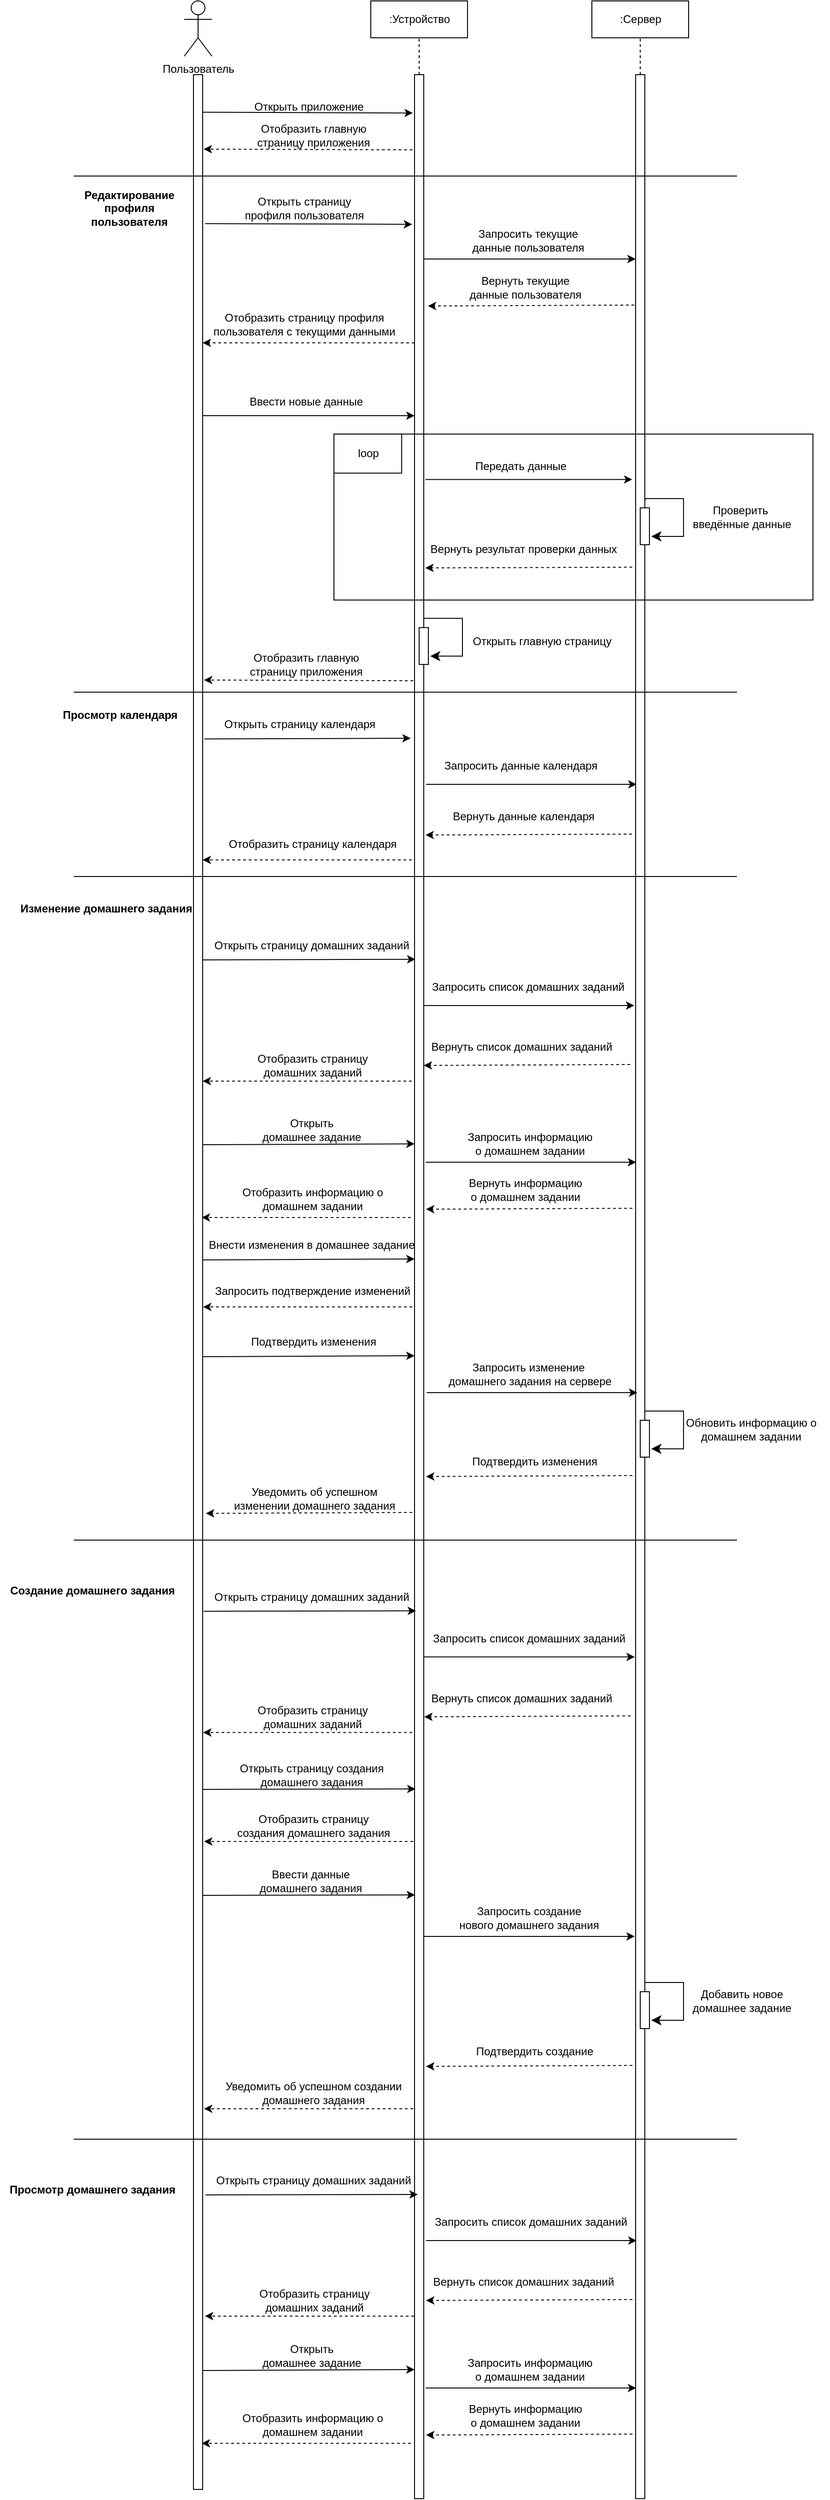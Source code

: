 <mxfile version="24.0.7" type="device">
  <diagram id="prtHgNgQTEPvFCAcTncT" name="Page-1">
    <mxGraphModel dx="6492" dy="876" grid="1" gridSize="10" guides="1" tooltips="1" connect="1" arrows="1" fold="1" page="1" pageScale="1" pageWidth="827" pageHeight="1169" math="0" shadow="0">
      <root>
        <mxCell id="0" />
        <mxCell id="1" parent="0" />
        <mxCell id="vkENzP75K5TKaXmKiikp-88" value="" style="rounded=0;whiteSpace=wrap;html=1;" parent="1" vertex="1">
          <mxGeometry x="-617" y="1610" width="10" height="800" as="geometry" />
        </mxCell>
        <mxCell id="vkENzP75K5TKaXmKiikp-89" value="" style="rounded=0;whiteSpace=wrap;html=1;" parent="1" vertex="1">
          <mxGeometry x="-377" y="1610" width="10" height="800" as="geometry" />
        </mxCell>
        <mxCell id="vkENzP75K5TKaXmKiikp-90" value="" style="rounded=0;whiteSpace=wrap;html=1;" parent="1" vertex="1">
          <mxGeometry x="-137" y="1610" width="10" height="800" as="geometry" />
        </mxCell>
        <mxCell id="vkENzP75K5TKaXmKiikp-91" value="Пользователь" style="shape=umlActor;verticalLabelPosition=bottom;verticalAlign=top;html=1;outlineConnect=0;" parent="1" vertex="1">
          <mxGeometry x="-627" y="1530" width="30" height="60" as="geometry" />
        </mxCell>
        <mxCell id="vkENzP75K5TKaXmKiikp-92" value="" style="group" parent="1" vertex="1" connectable="0">
          <mxGeometry x="-424.5" y="1530" width="105" height="40" as="geometry" />
        </mxCell>
        <mxCell id="vkENzP75K5TKaXmKiikp-93" value="" style="rounded=0;whiteSpace=wrap;html=1;" parent="vkENzP75K5TKaXmKiikp-92" vertex="1">
          <mxGeometry width="105" height="40" as="geometry" />
        </mxCell>
        <mxCell id="vkENzP75K5TKaXmKiikp-94" value=":Устройство" style="text;html=1;align=center;verticalAlign=middle;resizable=0;points=[];autosize=1;strokeColor=none;fillColor=none;" parent="vkENzP75K5TKaXmKiikp-92" vertex="1">
          <mxGeometry x="7.5" y="5" width="90" height="30" as="geometry" />
        </mxCell>
        <mxCell id="vkENzP75K5TKaXmKiikp-95" value="" style="group" parent="1" vertex="1" connectable="0">
          <mxGeometry x="-184.5" y="1530" width="105" height="40" as="geometry" />
        </mxCell>
        <mxCell id="vkENzP75K5TKaXmKiikp-96" value="" style="rounded=0;whiteSpace=wrap;html=1;" parent="vkENzP75K5TKaXmKiikp-95" vertex="1">
          <mxGeometry width="105" height="40" as="geometry" />
        </mxCell>
        <mxCell id="vkENzP75K5TKaXmKiikp-97" value=":Сервер" style="text;html=1;align=center;verticalAlign=middle;resizable=0;points=[];autosize=1;strokeColor=none;fillColor=none;" parent="vkENzP75K5TKaXmKiikp-95" vertex="1">
          <mxGeometry x="17.5" y="5" width="70" height="30" as="geometry" />
        </mxCell>
        <mxCell id="vkENzP75K5TKaXmKiikp-98" value="" style="endArrow=none;dashed=1;html=1;rounded=0;entryX=0.5;entryY=1;entryDx=0;entryDy=0;exitX=0.5;exitY=0;exitDx=0;exitDy=0;" parent="1" source="vkENzP75K5TKaXmKiikp-89" target="vkENzP75K5TKaXmKiikp-93" edge="1">
          <mxGeometry width="50" height="50" relative="1" as="geometry">
            <mxPoint x="-307" y="1660" as="sourcePoint" />
            <mxPoint x="-257" y="1610" as="targetPoint" />
          </mxGeometry>
        </mxCell>
        <mxCell id="vkENzP75K5TKaXmKiikp-99" value="" style="endArrow=none;dashed=1;html=1;rounded=0;entryX=0.5;entryY=1;entryDx=0;entryDy=0;exitX=0.5;exitY=0;exitDx=0;exitDy=0;" parent="1" source="vkENzP75K5TKaXmKiikp-90" target="vkENzP75K5TKaXmKiikp-96" edge="1">
          <mxGeometry width="50" height="50" relative="1" as="geometry">
            <mxPoint x="-362" y="1620" as="sourcePoint" />
            <mxPoint x="-362" y="1580" as="targetPoint" />
          </mxGeometry>
        </mxCell>
        <mxCell id="vkENzP75K5TKaXmKiikp-100" value="" style="group" parent="1" vertex="1" connectable="0">
          <mxGeometry x="-562" y="1630" width="140" height="30" as="geometry" />
        </mxCell>
        <mxCell id="vkENzP75K5TKaXmKiikp-101" value="" style="endArrow=classic;html=1;rounded=0;exitX=1.029;exitY=0.051;exitDx=0;exitDy=0;exitPerimeter=0;entryX=-0.19;entryY=0.052;entryDx=0;entryDy=0;entryPerimeter=0;" parent="vkENzP75K5TKaXmKiikp-100" source="vkENzP75K5TKaXmKiikp-88" target="vkENzP75K5TKaXmKiikp-89" edge="1">
          <mxGeometry width="50" height="50" relative="1" as="geometry">
            <mxPoint x="-5" y="80" as="sourcePoint" />
            <mxPoint x="45" y="30" as="targetPoint" />
          </mxGeometry>
        </mxCell>
        <mxCell id="vkENzP75K5TKaXmKiikp-102" value="Открыть приложение" style="text;html=1;align=center;verticalAlign=middle;resizable=0;points=[];autosize=1;strokeColor=none;fillColor=none;" parent="vkENzP75K5TKaXmKiikp-100" vertex="1">
          <mxGeometry width="140" height="30" as="geometry" />
        </mxCell>
        <mxCell id="vkENzP75K5TKaXmKiikp-103" value="" style="endArrow=none;html=1;rounded=0;" parent="1" edge="1">
          <mxGeometry width="50" height="50" relative="1" as="geometry">
            <mxPoint x="-747" y="1720" as="sourcePoint" />
            <mxPoint x="-27" y="1720" as="targetPoint" />
          </mxGeometry>
        </mxCell>
        <mxCell id="vkENzP75K5TKaXmKiikp-104" value="&lt;b&gt;Редактирование&lt;/b&gt;&lt;div&gt;&lt;b&gt;профиля&lt;/b&gt;&lt;/div&gt;&lt;div&gt;&lt;b&gt;пользователя&lt;/b&gt;&lt;/div&gt;" style="text;html=1;align=center;verticalAlign=middle;resizable=0;points=[];autosize=1;strokeColor=none;fillColor=none;" parent="1" vertex="1">
          <mxGeometry x="-747" y="1725" width="120" height="60" as="geometry" />
        </mxCell>
        <mxCell id="vkENzP75K5TKaXmKiikp-105" value="" style="group" parent="1" vertex="1" connectable="0">
          <mxGeometry x="-562" y="1735" width="165" height="40" as="geometry" />
        </mxCell>
        <mxCell id="vkENzP75K5TKaXmKiikp-106" value="" style="endArrow=classic;html=1;rounded=0;exitX=1.267;exitY=0.202;exitDx=0;exitDy=0;exitPerimeter=0;entryX=-0.267;entryY=0.203;entryDx=0;entryDy=0;entryPerimeter=0;" parent="vkENzP75K5TKaXmKiikp-105" source="vkENzP75K5TKaXmKiikp-88" target="vkENzP75K5TKaXmKiikp-89" edge="1">
          <mxGeometry width="50" height="50" relative="1" as="geometry">
            <mxPoint x="55" y="105" as="sourcePoint" />
            <mxPoint x="105" y="55" as="targetPoint" />
          </mxGeometry>
        </mxCell>
        <mxCell id="vkENzP75K5TKaXmKiikp-107" value="Открыть страницу&lt;div&gt;профиля пользователя&lt;/div&gt;" style="text;html=1;align=center;verticalAlign=middle;resizable=0;points=[];autosize=1;strokeColor=none;fillColor=none;" parent="vkENzP75K5TKaXmKiikp-105" vertex="1">
          <mxGeometry x="-10" width="150" height="40" as="geometry" />
        </mxCell>
        <mxCell id="vkENzP75K5TKaXmKiikp-108" value="" style="group" parent="1" vertex="1" connectable="0">
          <mxGeometry x="-562" y="1656" width="150" height="40" as="geometry" />
        </mxCell>
        <mxCell id="vkENzP75K5TKaXmKiikp-109" value="" style="endArrow=classic;html=1;rounded=0;entryX=1.105;entryY=0.101;entryDx=0;entryDy=0;entryPerimeter=0;exitX=-0.229;exitY=0.102;exitDx=0;exitDy=0;exitPerimeter=0;dashed=1;" parent="vkENzP75K5TKaXmKiikp-108" source="vkENzP75K5TKaXmKiikp-89" target="vkENzP75K5TKaXmKiikp-88" edge="1">
          <mxGeometry width="50" height="50" relative="1" as="geometry">
            <mxPoint x="90" y="74" as="sourcePoint" />
            <mxPoint x="140" y="24" as="targetPoint" />
          </mxGeometry>
        </mxCell>
        <mxCell id="vkENzP75K5TKaXmKiikp-110" value="Отобразить главную&lt;div&gt;страницу приложения&lt;/div&gt;" style="text;html=1;align=center;verticalAlign=middle;resizable=0;points=[];autosize=1;strokeColor=none;fillColor=none;" parent="vkENzP75K5TKaXmKiikp-108" vertex="1">
          <mxGeometry width="150" height="40" as="geometry" />
        </mxCell>
        <mxCell id="vkENzP75K5TKaXmKiikp-111" value="" style="group" parent="1" vertex="1" connectable="0">
          <mxGeometry x="-572" y="1861" width="185" height="40" as="geometry" />
        </mxCell>
        <mxCell id="vkENzP75K5TKaXmKiikp-112" value="" style="group" parent="vkENzP75K5TKaXmKiikp-111" vertex="1" connectable="0">
          <mxGeometry width="185" height="40" as="geometry" />
        </mxCell>
        <mxCell id="vkENzP75K5TKaXmKiikp-113" value="Отобразить страницу профиля&lt;div&gt;пользователя с текущими данными&lt;/div&gt;" style="text;html=1;align=center;verticalAlign=middle;resizable=0;points=[];autosize=1;strokeColor=none;fillColor=none;" parent="vkENzP75K5TKaXmKiikp-112" vertex="1">
          <mxGeometry x="-35" width="220" height="40" as="geometry" />
        </mxCell>
        <mxCell id="vkENzP75K5TKaXmKiikp-114" value="" style="endArrow=classic;html=1;rounded=0;entryX=1;entryY=0.25;entryDx=0;entryDy=0;exitX=0;exitY=0.25;exitDx=0;exitDy=0;dashed=1;" parent="1" edge="1">
          <mxGeometry width="50" height="50" relative="1" as="geometry">
            <mxPoint x="-377" y="1901.0" as="sourcePoint" />
            <mxPoint x="-607.0" y="1901" as="targetPoint" />
          </mxGeometry>
        </mxCell>
        <mxCell id="vkENzP75K5TKaXmKiikp-115" value="" style="endArrow=classic;html=1;rounded=0;exitX=1;exitY=0.5;exitDx=0;exitDy=0;entryX=0;entryY=0.5;entryDx=0;entryDy=0;" parent="1" edge="1">
          <mxGeometry width="50" height="50" relative="1" as="geometry">
            <mxPoint x="-607.0" y="1980" as="sourcePoint" />
            <mxPoint x="-377.0" y="1980" as="targetPoint" />
          </mxGeometry>
        </mxCell>
        <mxCell id="vkENzP75K5TKaXmKiikp-116" value="Ввести новые данные" style="text;html=1;align=center;verticalAlign=middle;resizable=0;points=[];autosize=1;strokeColor=none;fillColor=none;" parent="1" vertex="1">
          <mxGeometry x="-570.5" y="1950" width="150" height="30" as="geometry" />
        </mxCell>
        <mxCell id="vkENzP75K5TKaXmKiikp-117" value="" style="endArrow=classic;html=1;rounded=0;exitX=1.167;exitY=0.549;exitDx=0;exitDy=0;exitPerimeter=0;entryX=-0.367;entryY=0.549;entryDx=0;entryDy=0;entryPerimeter=0;" parent="1" source="vkENzP75K5TKaXmKiikp-89" target="vkENzP75K5TKaXmKiikp-90" edge="1">
          <mxGeometry width="50" height="50" relative="1" as="geometry">
            <mxPoint x="-287" y="2140" as="sourcePoint" />
            <mxPoint x="-237" y="2090" as="targetPoint" />
          </mxGeometry>
        </mxCell>
        <mxCell id="vkENzP75K5TKaXmKiikp-118" value="Передать данные" style="text;html=1;align=center;verticalAlign=middle;resizable=0;points=[];autosize=1;strokeColor=none;fillColor=none;" parent="1" vertex="1">
          <mxGeometry x="-322" y="2020" width="120" height="30" as="geometry" />
        </mxCell>
        <mxCell id="vkENzP75K5TKaXmKiikp-119" value="" style="rounded=0;whiteSpace=wrap;html=1;" parent="1" vertex="1">
          <mxGeometry x="-132" y="2080" width="10" height="40" as="geometry" />
        </mxCell>
        <mxCell id="vkENzP75K5TKaXmKiikp-120" value="" style="edgeStyle=segmentEdgeStyle;endArrow=classic;html=1;curved=0;rounded=0;endSize=8;startSize=8;sourcePerimeterSpacing=0;targetPerimeterSpacing=0;entryX=1;entryY=0.5;entryDx=0;entryDy=0;exitX=1.033;exitY=0.577;exitDx=0;exitDy=0;exitPerimeter=0;" parent="1" source="vkENzP75K5TKaXmKiikp-90" edge="1">
          <mxGeometry width="100" relative="1" as="geometry">
            <mxPoint x="-122" y="2070" as="sourcePoint" />
            <mxPoint x="-120" y="2111" as="targetPoint" />
            <Array as="points">
              <mxPoint x="-127" y="2070" />
              <mxPoint x="-85" y="2070" />
              <mxPoint x="-85" y="2111" />
            </Array>
          </mxGeometry>
        </mxCell>
        <mxCell id="vkENzP75K5TKaXmKiikp-121" value="Проверить&amp;nbsp;&lt;div&gt;введённые данные&lt;/div&gt;" style="text;html=1;align=center;verticalAlign=middle;resizable=0;points=[];autosize=1;strokeColor=none;fillColor=none;" parent="1" vertex="1">
          <mxGeometry x="-87" y="2070" width="130" height="40" as="geometry" />
        </mxCell>
        <mxCell id="vkENzP75K5TKaXmKiikp-122" value="" style="endArrow=classic;html=1;rounded=0;exitX=-0.367;exitY=0.668;exitDx=0;exitDy=0;exitPerimeter=0;entryX=1.167;entryY=0.669;entryDx=0;entryDy=0;entryPerimeter=0;dashed=1;" parent="1" source="vkENzP75K5TKaXmKiikp-90" target="vkENzP75K5TKaXmKiikp-89" edge="1">
          <mxGeometry width="50" height="50" relative="1" as="geometry">
            <mxPoint x="-227" y="2210" as="sourcePoint" />
            <mxPoint x="-177" y="2160" as="targetPoint" />
          </mxGeometry>
        </mxCell>
        <mxCell id="vkENzP75K5TKaXmKiikp-123" value="Вернуть результат проверки данных" style="text;html=1;align=center;verticalAlign=middle;resizable=0;points=[];autosize=1;strokeColor=none;fillColor=none;" parent="1" vertex="1">
          <mxGeometry x="-374.5" y="2110" width="230" height="30" as="geometry" />
        </mxCell>
        <mxCell id="vkENzP75K5TKaXmKiikp-124" value="" style="rounded=0;whiteSpace=wrap;html=1;" parent="1" vertex="1">
          <mxGeometry x="-372" y="2209.92" width="10" height="40" as="geometry" />
        </mxCell>
        <mxCell id="vkENzP75K5TKaXmKiikp-125" value="" style="edgeStyle=segmentEdgeStyle;endArrow=classic;html=1;curved=0;rounded=0;endSize=8;startSize=8;sourcePerimeterSpacing=0;targetPerimeterSpacing=0;entryX=1;entryY=0.5;entryDx=0;entryDy=0;exitX=1.033;exitY=0.577;exitDx=0;exitDy=0;exitPerimeter=0;" parent="1" edge="1">
          <mxGeometry width="100" relative="1" as="geometry">
            <mxPoint x="-367" y="2201.92" as="sourcePoint" />
            <mxPoint x="-360" y="2240.92" as="targetPoint" />
            <Array as="points">
              <mxPoint x="-367" y="2199.92" />
              <mxPoint x="-325" y="2199.92" />
              <mxPoint x="-325" y="2240.92" />
            </Array>
          </mxGeometry>
        </mxCell>
        <mxCell id="vkENzP75K5TKaXmKiikp-126" value="Открыть главную страницу" style="text;html=1;align=center;verticalAlign=middle;resizable=0;points=[];autosize=1;strokeColor=none;fillColor=none;" parent="1" vertex="1">
          <mxGeometry x="-324" y="2209.92" width="170" height="30" as="geometry" />
        </mxCell>
        <mxCell id="vkENzP75K5TKaXmKiikp-127" value="" style="endArrow=classic;html=1;rounded=0;exitX=-0.145;exitY=0.822;exitDx=0;exitDy=0;exitPerimeter=0;dashed=1;entryX=1.149;entryY=0.821;entryDx=0;entryDy=0;entryPerimeter=0;" parent="1" source="vkENzP75K5TKaXmKiikp-89" target="vkENzP75K5TKaXmKiikp-88" edge="1">
          <mxGeometry width="50" height="50" relative="1" as="geometry">
            <mxPoint x="-487" y="2300" as="sourcePoint" />
            <mxPoint x="-607" y="2250" as="targetPoint" />
          </mxGeometry>
        </mxCell>
        <mxCell id="vkENzP75K5TKaXmKiikp-128" value="" style="group" parent="1" vertex="1" connectable="0">
          <mxGeometry x="-570.5" y="2230" width="175" height="40" as="geometry" />
        </mxCell>
        <mxCell id="vkENzP75K5TKaXmKiikp-129" value="Отобразить главную&lt;div&gt;страницу приложения&lt;/div&gt;" style="text;html=1;align=center;verticalAlign=middle;resizable=0;points=[];autosize=1;strokeColor=none;fillColor=none;" parent="vkENzP75K5TKaXmKiikp-128" vertex="1">
          <mxGeometry width="150" height="40" as="geometry" />
        </mxCell>
        <mxCell id="vkENzP75K5TKaXmKiikp-130" value="" style="endArrow=none;html=1;rounded=0;" parent="1" edge="1">
          <mxGeometry width="50" height="50" relative="1" as="geometry">
            <mxPoint x="-747" y="2280" as="sourcePoint" />
            <mxPoint x="-27" y="2280" as="targetPoint" />
          </mxGeometry>
        </mxCell>
        <mxCell id="vkENzP75K5TKaXmKiikp-131" value="&lt;b&gt;Просмотр календаря&lt;/b&gt;" style="text;html=1;align=center;verticalAlign=middle;resizable=0;points=[];autosize=1;strokeColor=none;fillColor=none;" parent="1" vertex="1">
          <mxGeometry x="-772" y="2290" width="150" height="30" as="geometry" />
        </mxCell>
        <mxCell id="vkENzP75K5TKaXmKiikp-132" value="" style="edgeStyle=none;orthogonalLoop=1;jettySize=auto;html=1;rounded=0;exitX=1.176;exitY=0.901;exitDx=0;exitDy=0;exitPerimeter=0;entryX=-0.424;entryY=0.9;entryDx=0;entryDy=0;entryPerimeter=0;" parent="1" source="vkENzP75K5TKaXmKiikp-88" target="vkENzP75K5TKaXmKiikp-89" edge="1">
          <mxGeometry width="100" relative="1" as="geometry">
            <mxPoint x="-577" y="2370" as="sourcePoint" />
            <mxPoint x="-477" y="2370" as="targetPoint" />
            <Array as="points" />
          </mxGeometry>
        </mxCell>
        <mxCell id="vkENzP75K5TKaXmKiikp-133" value="Открыть страницу календаря" style="text;html=1;align=center;verticalAlign=middle;resizable=0;points=[];autosize=1;strokeColor=none;fillColor=none;" parent="1" vertex="1">
          <mxGeometry x="-597" y="2300" width="190" height="30" as="geometry" />
        </mxCell>
        <mxCell id="vkENzP75K5TKaXmKiikp-134" value="" style="whiteSpace=wrap;html=1;" parent="1" vertex="1">
          <mxGeometry x="-377" y="2280" width="10" height="550" as="geometry" />
        </mxCell>
        <mxCell id="vkENzP75K5TKaXmKiikp-135" value="" style="whiteSpace=wrap;html=1;" parent="1" vertex="1">
          <mxGeometry x="-137" y="2280" width="10" height="550" as="geometry" />
        </mxCell>
        <mxCell id="vkENzP75K5TKaXmKiikp-136" value="" style="whiteSpace=wrap;html=1;" parent="1" vertex="1">
          <mxGeometry x="-617" y="2280" width="10" height="1950" as="geometry" />
        </mxCell>
        <mxCell id="vkENzP75K5TKaXmKiikp-137" value="" style="endArrow=classic;html=1;rounded=0;exitX=-0.3;exitY=0.8;exitDx=0;exitDy=0;exitPerimeter=0;dashed=1;" parent="1" edge="1">
          <mxGeometry width="50" height="50" relative="1" as="geometry">
            <mxPoint x="-380" y="2462" as="sourcePoint" />
            <mxPoint x="-607" y="2462" as="targetPoint" />
          </mxGeometry>
        </mxCell>
        <mxCell id="vkENzP75K5TKaXmKiikp-138" value="" style="group" parent="1" vertex="1" connectable="0">
          <mxGeometry x="-319.5" y="1770" width="195" height="40" as="geometry" />
        </mxCell>
        <mxCell id="vkENzP75K5TKaXmKiikp-139" value="Запросить текущие&lt;div&gt;данные пользователя&lt;/div&gt;" style="text;html=1;align=center;verticalAlign=middle;resizable=0;points=[];autosize=1;strokeColor=none;fillColor=none;" parent="vkENzP75K5TKaXmKiikp-138" vertex="1">
          <mxGeometry x="-10" width="150" height="40" as="geometry" />
        </mxCell>
        <mxCell id="vkENzP75K5TKaXmKiikp-140" value="" style="endArrow=classic;html=1;rounded=0;exitX=1;exitY=0.25;exitDx=0;exitDy=0;entryX=0;entryY=0.25;entryDx=0;entryDy=0;" parent="1" source="vkENzP75K5TKaXmKiikp-89" target="vkENzP75K5TKaXmKiikp-90" edge="1">
          <mxGeometry width="50" height="50" relative="1" as="geometry">
            <mxPoint x="-292" y="1865" as="sourcePoint" />
            <mxPoint x="-242" y="1815" as="targetPoint" />
          </mxGeometry>
        </mxCell>
        <mxCell id="vkENzP75K5TKaXmKiikp-141" value="" style="endArrow=classic;html=1;rounded=0;exitX=-0.367;exitY=0.668;exitDx=0;exitDy=0;exitPerimeter=0;entryX=1.167;entryY=0.669;entryDx=0;entryDy=0;entryPerimeter=0;dashed=1;" parent="1" edge="1">
          <mxGeometry width="50" height="50" relative="1" as="geometry">
            <mxPoint x="-138.5" y="1860" as="sourcePoint" />
            <mxPoint x="-362.5" y="1861" as="targetPoint" />
          </mxGeometry>
        </mxCell>
        <mxCell id="vkENzP75K5TKaXmKiikp-142" value="Вернуть текущие&lt;div&gt;данные пользователя&lt;/div&gt;" style="text;html=1;align=center;verticalAlign=middle;resizable=0;points=[];autosize=1;strokeColor=none;fillColor=none;" parent="1" vertex="1">
          <mxGeometry x="-332" y="1821" width="150" height="40" as="geometry" />
        </mxCell>
        <mxCell id="vkENzP75K5TKaXmKiikp-148" value="" style="endArrow=classic;html=1;rounded=0;exitX=1;exitY=0.25;exitDx=0;exitDy=0;entryX=0;entryY=0.25;entryDx=0;entryDy=0;" parent="1" edge="1">
          <mxGeometry width="50" height="50" relative="1" as="geometry">
            <mxPoint x="-364.5" y="2380" as="sourcePoint" />
            <mxPoint x="-136" y="2380" as="targetPoint" />
          </mxGeometry>
        </mxCell>
        <mxCell id="vkENzP75K5TKaXmKiikp-149" value="" style="group" parent="1" vertex="1" connectable="0">
          <mxGeometry x="-327" y="2340" width="195" height="40" as="geometry" />
        </mxCell>
        <mxCell id="vkENzP75K5TKaXmKiikp-150" value="Запросить данные календаря" style="text;html=1;align=center;verticalAlign=middle;resizable=0;points=[];autosize=1;strokeColor=none;fillColor=none;" parent="vkENzP75K5TKaXmKiikp-149" vertex="1">
          <mxGeometry x="-30" y="5" width="190" height="30" as="geometry" />
        </mxCell>
        <mxCell id="vkENzP75K5TKaXmKiikp-151" value="" style="endArrow=classic;html=1;rounded=0;exitX=-0.367;exitY=0.668;exitDx=0;exitDy=0;exitPerimeter=0;entryX=1.167;entryY=0.669;entryDx=0;entryDy=0;entryPerimeter=0;dashed=1;" parent="1" edge="1">
          <mxGeometry width="50" height="50" relative="1" as="geometry">
            <mxPoint x="-141" y="2434" as="sourcePoint" />
            <mxPoint x="-365" y="2435" as="targetPoint" />
          </mxGeometry>
        </mxCell>
        <mxCell id="vkENzP75K5TKaXmKiikp-152" value="Вернуть данные календаря" style="text;html=1;align=center;verticalAlign=middle;resizable=0;points=[];autosize=1;strokeColor=none;fillColor=none;" parent="1" vertex="1">
          <mxGeometry x="-349.5" y="2400" width="180" height="30" as="geometry" />
        </mxCell>
        <mxCell id="vkENzP75K5TKaXmKiikp-153" value="Отобразить страницу календаря" style="text;html=1;align=center;verticalAlign=middle;resizable=0;points=[];autosize=1;strokeColor=none;fillColor=none;" parent="1" vertex="1">
          <mxGeometry x="-593.5" y="2430" width="210" height="30" as="geometry" />
        </mxCell>
        <mxCell id="vkENzP75K5TKaXmKiikp-154" value="" style="group" parent="1" vertex="1" connectable="0">
          <mxGeometry x="-464.5" y="1999.96" width="520" height="180.08" as="geometry" />
        </mxCell>
        <mxCell id="vkENzP75K5TKaXmKiikp-155" value="" style="group" parent="vkENzP75K5TKaXmKiikp-154" vertex="1" connectable="0">
          <mxGeometry width="520" height="180.08" as="geometry" />
        </mxCell>
        <mxCell id="vkENzP75K5TKaXmKiikp-156" value="" style="rounded=0;whiteSpace=wrap;html=1;fillColor=none;" parent="vkENzP75K5TKaXmKiikp-155" vertex="1">
          <mxGeometry width="520" height="180.08" as="geometry" />
        </mxCell>
        <mxCell id="vkENzP75K5TKaXmKiikp-157" value="loop" style="whiteSpace=wrap;html=1;fillColor=none;" parent="vkENzP75K5TKaXmKiikp-155" vertex="1">
          <mxGeometry width="73.535" height="42.372" as="geometry" />
        </mxCell>
        <mxCell id="vkENzP75K5TKaXmKiikp-158" value="" style="endArrow=none;html=1;rounded=0;" parent="1" edge="1">
          <mxGeometry width="50" height="50" relative="1" as="geometry">
            <mxPoint x="-747" y="2480" as="sourcePoint" />
            <mxPoint x="-27" y="2480" as="targetPoint" />
          </mxGeometry>
        </mxCell>
        <mxCell id="vkENzP75K5TKaXmKiikp-159" value="&lt;b&gt;Изменение домашнего задания&lt;/b&gt;" style="text;html=1;align=center;verticalAlign=middle;resizable=0;points=[];autosize=1;strokeColor=none;fillColor=none;" parent="1" vertex="1">
          <mxGeometry x="-817" y="2500" width="210" height="30" as="geometry" />
        </mxCell>
        <mxCell id="vkENzP75K5TKaXmKiikp-160" value="Открыть страницу домашних заданий" style="text;html=1;align=center;verticalAlign=middle;resizable=0;points=[];autosize=1;strokeColor=none;fillColor=none;" parent="1" vertex="1">
          <mxGeometry x="-609.5" y="2540" width="240" height="30" as="geometry" />
        </mxCell>
        <mxCell id="vkENzP75K5TKaXmKiikp-161" value="" style="edgeStyle=none;orthogonalLoop=1;jettySize=auto;html=1;rounded=0;exitX=1.176;exitY=0.901;exitDx=0;exitDy=0;exitPerimeter=0;entryX=0.095;entryY=0.527;entryDx=0;entryDy=0;entryPerimeter=0;" parent="1" target="vkENzP75K5TKaXmKiikp-134" edge="1">
          <mxGeometry width="100" relative="1" as="geometry">
            <mxPoint x="-606.5" y="2570.47" as="sourcePoint" />
            <mxPoint x="-382.5" y="2569.47" as="targetPoint" />
            <Array as="points" />
          </mxGeometry>
        </mxCell>
        <mxCell id="vkENzP75K5TKaXmKiikp-162" value="" style="group" parent="1" vertex="1" connectable="0">
          <mxGeometry x="-319" y="2580" width="195" height="40" as="geometry" />
        </mxCell>
        <mxCell id="vkENzP75K5TKaXmKiikp-163" value="Запросить список домашних заданий" style="text;html=1;align=center;verticalAlign=middle;resizable=0;points=[];autosize=1;strokeColor=none;fillColor=none;" parent="vkENzP75K5TKaXmKiikp-162" vertex="1">
          <mxGeometry x="-50" y="5" width="230" height="30" as="geometry" />
        </mxCell>
        <mxCell id="vkENzP75K5TKaXmKiikp-164" value="" style="endArrow=classic;html=1;rounded=0;exitX=1;exitY=0.25;exitDx=0;exitDy=0;entryX=0;entryY=0.25;entryDx=0;entryDy=0;" parent="1" edge="1">
          <mxGeometry width="50" height="50" relative="1" as="geometry">
            <mxPoint x="-367" y="2620" as="sourcePoint" />
            <mxPoint x="-138.5" y="2620" as="targetPoint" />
          </mxGeometry>
        </mxCell>
        <mxCell id="vkENzP75K5TKaXmKiikp-165" value="Вернуть список домашних заданий" style="text;html=1;align=center;verticalAlign=middle;resizable=0;points=[];autosize=1;strokeColor=none;fillColor=none;" parent="1" vertex="1">
          <mxGeometry x="-371.5" y="2650" width="220" height="30" as="geometry" />
        </mxCell>
        <mxCell id="vkENzP75K5TKaXmKiikp-166" value="" style="endArrow=classic;html=1;rounded=0;exitX=-0.367;exitY=0.668;exitDx=0;exitDy=0;exitPerimeter=0;entryX=1.167;entryY=0.669;entryDx=0;entryDy=0;entryPerimeter=0;dashed=1;" parent="1" edge="1">
          <mxGeometry width="50" height="50" relative="1" as="geometry">
            <mxPoint x="-143" y="2684" as="sourcePoint" />
            <mxPoint x="-367" y="2685" as="targetPoint" />
          </mxGeometry>
        </mxCell>
        <mxCell id="vkENzP75K5TKaXmKiikp-167" value="Отобразить страницу&lt;div&gt;домашних заданий&lt;/div&gt;" style="text;html=1;align=center;verticalAlign=middle;resizable=0;points=[];autosize=1;strokeColor=none;fillColor=none;" parent="1" vertex="1">
          <mxGeometry x="-558.5" y="2665" width="140" height="40" as="geometry" />
        </mxCell>
        <mxCell id="vkENzP75K5TKaXmKiikp-168" value="" style="endArrow=classic;html=1;rounded=0;exitX=-0.3;exitY=0.8;exitDx=0;exitDy=0;exitPerimeter=0;dashed=1;" parent="1" edge="1">
          <mxGeometry width="50" height="50" relative="1" as="geometry">
            <mxPoint x="-380" y="2702" as="sourcePoint" />
            <mxPoint x="-607" y="2702" as="targetPoint" />
          </mxGeometry>
        </mxCell>
        <mxCell id="vkENzP75K5TKaXmKiikp-169" value="" style="edgeStyle=none;orthogonalLoop=1;jettySize=auto;html=1;rounded=0;exitX=1.176;exitY=0.901;exitDx=0;exitDy=0;exitPerimeter=0;entryX=0;entryY=0.891;entryDx=0;entryDy=0;entryPerimeter=0;" parent="1" target="vkENzP75K5TKaXmKiikp-134" edge="1">
          <mxGeometry width="100" relative="1" as="geometry">
            <mxPoint x="-606.5" y="2771" as="sourcePoint" />
            <mxPoint x="-382.5" y="2770" as="targetPoint" />
            <Array as="points" />
          </mxGeometry>
        </mxCell>
        <mxCell id="vkENzP75K5TKaXmKiikp-170" value="Открыть&lt;div&gt;домашнее задание&lt;/div&gt;" style="text;html=1;align=center;verticalAlign=middle;resizable=0;points=[];autosize=1;strokeColor=none;fillColor=none;" parent="1" vertex="1">
          <mxGeometry x="-554.5" y="2735" width="130" height="40" as="geometry" />
        </mxCell>
        <mxCell id="vkENzP75K5TKaXmKiikp-171" value="" style="endArrow=classic;html=1;rounded=0;exitX=-0.3;exitY=0.8;exitDx=0;exitDy=0;exitPerimeter=0;dashed=1;" parent="1" edge="1">
          <mxGeometry width="50" height="50" relative="1" as="geometry">
            <mxPoint x="-381" y="2850" as="sourcePoint" />
            <mxPoint x="-608" y="2850" as="targetPoint" />
          </mxGeometry>
        </mxCell>
        <mxCell id="vkENzP75K5TKaXmKiikp-172" value="Отобразить информацию о&lt;div&gt;домашнем задании&lt;/div&gt;" style="text;html=1;align=center;verticalAlign=middle;resizable=0;points=[];autosize=1;strokeColor=none;fillColor=none;" parent="1" vertex="1">
          <mxGeometry x="-578.5" y="2810" width="180" height="40" as="geometry" />
        </mxCell>
        <mxCell id="vkENzP75K5TKaXmKiikp-173" value="" style="whiteSpace=wrap;html=1;" parent="1" vertex="1">
          <mxGeometry x="-377" y="2480" width="10" height="1760" as="geometry" />
        </mxCell>
        <mxCell id="vkENzP75K5TKaXmKiikp-174" value="" style="whiteSpace=wrap;html=1;" parent="1" vertex="1">
          <mxGeometry x="-137" y="2480" width="10" height="1760" as="geometry" />
        </mxCell>
        <mxCell id="vkENzP75K5TKaXmKiikp-175" value="Внести изменения в домашнее задание" style="text;html=1;align=center;verticalAlign=middle;resizable=0;points=[];autosize=1;strokeColor=none;fillColor=none;" parent="1" vertex="1">
          <mxGeometry x="-614.5" y="2865" width="250" height="30" as="geometry" />
        </mxCell>
        <mxCell id="vkENzP75K5TKaXmKiikp-176" value="" style="edgeStyle=none;orthogonalLoop=1;jettySize=auto;html=1;rounded=0;exitX=1.176;exitY=0.901;exitDx=0;exitDy=0;exitPerimeter=0;entryX=0;entryY=0.891;entryDx=0;entryDy=0;entryPerimeter=0;" parent="1" edge="1">
          <mxGeometry width="100" relative="1" as="geometry">
            <mxPoint x="-606.5" y="2896" as="sourcePoint" />
            <mxPoint x="-377" y="2895" as="targetPoint" />
            <Array as="points" />
          </mxGeometry>
        </mxCell>
        <mxCell id="vkENzP75K5TKaXmKiikp-177" value="Запросить подтверждение изменений" style="text;html=1;align=center;verticalAlign=middle;resizable=0;points=[];autosize=1;strokeColor=none;fillColor=none;" parent="1" vertex="1">
          <mxGeometry x="-608" y="2915" width="240" height="30" as="geometry" />
        </mxCell>
        <mxCell id="vkENzP75K5TKaXmKiikp-178" value="" style="endArrow=classic;html=1;rounded=0;exitX=-0.3;exitY=0.8;exitDx=0;exitDy=0;exitPerimeter=0;dashed=1;" parent="1" edge="1">
          <mxGeometry width="50" height="50" relative="1" as="geometry">
            <mxPoint x="-379.5" y="2947" as="sourcePoint" />
            <mxPoint x="-606.5" y="2947" as="targetPoint" />
          </mxGeometry>
        </mxCell>
        <mxCell id="vkENzP75K5TKaXmKiikp-179" value="" style="edgeStyle=none;orthogonalLoop=1;jettySize=auto;html=1;rounded=0;exitX=1.176;exitY=0.901;exitDx=0;exitDy=0;exitPerimeter=0;entryX=0;entryY=0.891;entryDx=0;entryDy=0;entryPerimeter=0;" parent="1" edge="1">
          <mxGeometry width="100" relative="1" as="geometry">
            <mxPoint x="-606.5" y="3001" as="sourcePoint" />
            <mxPoint x="-377" y="3000" as="targetPoint" />
            <Array as="points" />
          </mxGeometry>
        </mxCell>
        <mxCell id="vkENzP75K5TKaXmKiikp-180" value="Подтвердить изменения" style="text;html=1;align=center;verticalAlign=middle;resizable=0;points=[];autosize=1;strokeColor=none;fillColor=none;" parent="1" vertex="1">
          <mxGeometry x="-567" y="2970" width="160" height="30" as="geometry" />
        </mxCell>
        <mxCell id="vkENzP75K5TKaXmKiikp-181" value="" style="endArrow=classic;html=1;rounded=0;exitX=1;exitY=0.25;exitDx=0;exitDy=0;entryX=0;entryY=0.25;entryDx=0;entryDy=0;" parent="1" edge="1">
          <mxGeometry width="50" height="50" relative="1" as="geometry">
            <mxPoint x="-363.75" y="3040" as="sourcePoint" />
            <mxPoint x="-135.25" y="3040" as="targetPoint" />
          </mxGeometry>
        </mxCell>
        <mxCell id="vkENzP75K5TKaXmKiikp-182" value="" style="group" parent="1" vertex="1" connectable="0">
          <mxGeometry x="-317" y="3000" width="195" height="40" as="geometry" />
        </mxCell>
        <mxCell id="vkENzP75K5TKaXmKiikp-183" value="Запросить изменение&amp;nbsp;&lt;div&gt;домашнего задания на сервере&lt;/div&gt;" style="text;html=1;align=center;verticalAlign=middle;resizable=0;points=[];autosize=1;strokeColor=none;fillColor=none;" parent="vkENzP75K5TKaXmKiikp-182" vertex="1">
          <mxGeometry x="-35" width="200" height="40" as="geometry" />
        </mxCell>
        <mxCell id="vkENzP75K5TKaXmKiikp-184" value="" style="rounded=0;whiteSpace=wrap;html=1;" parent="1" vertex="1">
          <mxGeometry x="-132" y="3070" width="10" height="40" as="geometry" />
        </mxCell>
        <mxCell id="vkENzP75K5TKaXmKiikp-185" value="Обновить информацию о&lt;div&gt;домашнем задании&lt;/div&gt;" style="text;html=1;align=center;verticalAlign=middle;resizable=0;points=[];autosize=1;strokeColor=none;fillColor=none;" parent="1" vertex="1">
          <mxGeometry x="-97" y="3060" width="170" height="40" as="geometry" />
        </mxCell>
        <mxCell id="vkENzP75K5TKaXmKiikp-186" value="" style="edgeStyle=segmentEdgeStyle;endArrow=classic;html=1;curved=0;rounded=0;endSize=8;startSize=8;sourcePerimeterSpacing=0;targetPerimeterSpacing=0;entryX=1;entryY=0.5;entryDx=0;entryDy=0;exitX=1.033;exitY=0.577;exitDx=0;exitDy=0;exitPerimeter=0;" parent="1" edge="1">
          <mxGeometry width="100" relative="1" as="geometry">
            <mxPoint x="-127" y="3062" as="sourcePoint" />
            <mxPoint x="-120" y="3101" as="targetPoint" />
            <Array as="points">
              <mxPoint x="-127" y="3060" />
              <mxPoint x="-85" y="3060" />
              <mxPoint x="-85" y="3101" />
            </Array>
          </mxGeometry>
        </mxCell>
        <mxCell id="vkENzP75K5TKaXmKiikp-187" value="" style="endArrow=classic;html=1;rounded=0;exitX=-0.367;exitY=0.668;exitDx=0;exitDy=0;exitPerimeter=0;entryX=1.167;entryY=0.669;entryDx=0;entryDy=0;entryPerimeter=0;dashed=1;" parent="1" edge="1">
          <mxGeometry width="50" height="50" relative="1" as="geometry">
            <mxPoint x="-140.5" y="3130" as="sourcePoint" />
            <mxPoint x="-364.5" y="3131" as="targetPoint" />
          </mxGeometry>
        </mxCell>
        <mxCell id="vkENzP75K5TKaXmKiikp-188" value="Подтвердить изменения" style="text;html=1;align=center;verticalAlign=middle;resizable=0;points=[];autosize=1;strokeColor=none;fillColor=none;" parent="1" vertex="1">
          <mxGeometry x="-327" y="3100" width="160" height="30" as="geometry" />
        </mxCell>
        <mxCell id="vkENzP75K5TKaXmKiikp-189" value="Уведомить об&amp;nbsp;&lt;span style=&quot;background-color: initial;&quot;&gt;успешном&lt;/span&gt;&lt;div&gt;&lt;span style=&quot;background-color: initial;&quot;&gt;изменении домашнего задания&lt;/span&gt;&lt;/div&gt;" style="text;html=1;align=center;verticalAlign=middle;resizable=0;points=[];autosize=1;strokeColor=none;fillColor=none;" parent="1" vertex="1">
          <mxGeometry x="-586" y="3135" width="200" height="40" as="geometry" />
        </mxCell>
        <mxCell id="vkENzP75K5TKaXmKiikp-190" value="" style="endArrow=classic;html=1;rounded=0;exitX=-0.367;exitY=0.668;exitDx=0;exitDy=0;exitPerimeter=0;entryX=1.167;entryY=0.669;entryDx=0;entryDy=0;entryPerimeter=0;dashed=1;" parent="1" edge="1">
          <mxGeometry width="50" height="50" relative="1" as="geometry">
            <mxPoint x="-379.5" y="3170" as="sourcePoint" />
            <mxPoint x="-603.5" y="3171" as="targetPoint" />
          </mxGeometry>
        </mxCell>
        <mxCell id="vkENzP75K5TKaXmKiikp-191" value="" style="endArrow=none;html=1;rounded=0;" parent="1" edge="1">
          <mxGeometry width="50" height="50" relative="1" as="geometry">
            <mxPoint x="-747" y="3200" as="sourcePoint" />
            <mxPoint x="-27" y="3200" as="targetPoint" />
          </mxGeometry>
        </mxCell>
        <mxCell id="vkENzP75K5TKaXmKiikp-192" value="&lt;b&gt;Создание домашнего задания&lt;/b&gt;" style="text;html=1;align=center;verticalAlign=middle;resizable=0;points=[];autosize=1;strokeColor=none;fillColor=none;" parent="1" vertex="1">
          <mxGeometry x="-827" y="3240" width="200" height="30" as="geometry" />
        </mxCell>
        <mxCell id="vkENzP75K5TKaXmKiikp-193" value="Открыть страницу домашних заданий" style="text;html=1;align=center;verticalAlign=middle;resizable=0;points=[];autosize=1;strokeColor=none;fillColor=none;" parent="1" vertex="1">
          <mxGeometry x="-609" y="3246.75" width="240" height="30" as="geometry" />
        </mxCell>
        <mxCell id="vkENzP75K5TKaXmKiikp-194" value="" style="edgeStyle=none;orthogonalLoop=1;jettySize=auto;html=1;rounded=0;exitX=1.176;exitY=0.901;exitDx=0;exitDy=0;exitPerimeter=0;entryX=0.095;entryY=0.527;entryDx=0;entryDy=0;entryPerimeter=0;" parent="1" edge="1">
          <mxGeometry width="100" relative="1" as="geometry">
            <mxPoint x="-606" y="3277.22" as="sourcePoint" />
            <mxPoint x="-375.5" y="3276.75" as="targetPoint" />
            <Array as="points" />
          </mxGeometry>
        </mxCell>
        <mxCell id="vkENzP75K5TKaXmKiikp-195" value="" style="group" parent="1" vertex="1" connectable="0">
          <mxGeometry x="-318.5" y="3286.75" width="195" height="40" as="geometry" />
        </mxCell>
        <mxCell id="vkENzP75K5TKaXmKiikp-196" value="Запросить список домашних заданий" style="text;html=1;align=center;verticalAlign=middle;resizable=0;points=[];autosize=1;strokeColor=none;fillColor=none;" parent="vkENzP75K5TKaXmKiikp-195" vertex="1">
          <mxGeometry x="-50" y="5" width="230" height="30" as="geometry" />
        </mxCell>
        <mxCell id="vkENzP75K5TKaXmKiikp-197" value="" style="endArrow=classic;html=1;rounded=0;exitX=1;exitY=0.25;exitDx=0;exitDy=0;entryX=0;entryY=0.25;entryDx=0;entryDy=0;" parent="1" edge="1">
          <mxGeometry width="50" height="50" relative="1" as="geometry">
            <mxPoint x="-366.5" y="3326.75" as="sourcePoint" />
            <mxPoint x="-138" y="3326.75" as="targetPoint" />
          </mxGeometry>
        </mxCell>
        <mxCell id="vkENzP75K5TKaXmKiikp-198" value="Вернуть список домашних заданий" style="text;html=1;align=center;verticalAlign=middle;resizable=0;points=[];autosize=1;strokeColor=none;fillColor=none;" parent="1" vertex="1">
          <mxGeometry x="-371" y="3356.75" width="220" height="30" as="geometry" />
        </mxCell>
        <mxCell id="vkENzP75K5TKaXmKiikp-199" value="" style="endArrow=classic;html=1;rounded=0;exitX=-0.367;exitY=0.668;exitDx=0;exitDy=0;exitPerimeter=0;entryX=1.167;entryY=0.669;entryDx=0;entryDy=0;entryPerimeter=0;dashed=1;" parent="1" edge="1">
          <mxGeometry width="50" height="50" relative="1" as="geometry">
            <mxPoint x="-142.5" y="3390.75" as="sourcePoint" />
            <mxPoint x="-366.5" y="3391.75" as="targetPoint" />
          </mxGeometry>
        </mxCell>
        <mxCell id="vkENzP75K5TKaXmKiikp-200" value="Отобразить страницу&lt;div&gt;домашних заданий&lt;/div&gt;" style="text;html=1;align=center;verticalAlign=middle;resizable=0;points=[];autosize=1;strokeColor=none;fillColor=none;" parent="1" vertex="1">
          <mxGeometry x="-558" y="3371.75" width="140" height="40" as="geometry" />
        </mxCell>
        <mxCell id="vkENzP75K5TKaXmKiikp-201" value="" style="endArrow=classic;html=1;rounded=0;exitX=-0.3;exitY=0.8;exitDx=0;exitDy=0;exitPerimeter=0;dashed=1;" parent="1" edge="1">
          <mxGeometry width="50" height="50" relative="1" as="geometry">
            <mxPoint x="-379.5" y="3408.75" as="sourcePoint" />
            <mxPoint x="-606.5" y="3408.75" as="targetPoint" />
          </mxGeometry>
        </mxCell>
        <mxCell id="vkENzP75K5TKaXmKiikp-202" value="" style="edgeStyle=none;orthogonalLoop=1;jettySize=auto;html=1;rounded=0;exitX=1.176;exitY=0.901;exitDx=0;exitDy=0;exitPerimeter=0;entryX=0.095;entryY=0.527;entryDx=0;entryDy=0;entryPerimeter=0;" parent="1" edge="1">
          <mxGeometry width="100" relative="1" as="geometry">
            <mxPoint x="-606.5" y="3470.47" as="sourcePoint" />
            <mxPoint x="-376" y="3470" as="targetPoint" />
            <Array as="points" />
          </mxGeometry>
        </mxCell>
        <mxCell id="vkENzP75K5TKaXmKiikp-203" value="Открыть страницу создания&lt;div&gt;домашнего задания&lt;/div&gt;" style="text;html=1;align=center;verticalAlign=middle;resizable=0;points=[];autosize=1;strokeColor=none;fillColor=none;" parent="1" vertex="1">
          <mxGeometry x="-579.5" y="3435" width="180" height="40" as="geometry" />
        </mxCell>
        <mxCell id="vkENzP75K5TKaXmKiikp-204" value="" style="endArrow=classic;html=1;rounded=0;exitX=-0.3;exitY=0.8;exitDx=0;exitDy=0;exitPerimeter=0;dashed=1;" parent="1" edge="1">
          <mxGeometry width="50" height="50" relative="1" as="geometry">
            <mxPoint x="-378.5" y="3527" as="sourcePoint" />
            <mxPoint x="-605.5" y="3527" as="targetPoint" />
          </mxGeometry>
        </mxCell>
        <mxCell id="vkENzP75K5TKaXmKiikp-205" value="Отобразить страницу&lt;div&gt;создания домашнего задания&lt;/div&gt;" style="text;html=1;align=center;verticalAlign=middle;resizable=0;points=[];autosize=1;strokeColor=none;fillColor=none;" parent="1" vertex="1">
          <mxGeometry x="-582" y="3490" width="190" height="40" as="geometry" />
        </mxCell>
        <mxCell id="vkENzP75K5TKaXmKiikp-206" value="" style="edgeStyle=none;orthogonalLoop=1;jettySize=auto;html=1;rounded=0;exitX=1.176;exitY=0.901;exitDx=0;exitDy=0;exitPerimeter=0;entryX=0.095;entryY=0.527;entryDx=0;entryDy=0;entryPerimeter=0;" parent="1" edge="1">
          <mxGeometry width="100" relative="1" as="geometry">
            <mxPoint x="-607" y="3585.47" as="sourcePoint" />
            <mxPoint x="-376.5" y="3585" as="targetPoint" />
            <Array as="points" />
          </mxGeometry>
        </mxCell>
        <mxCell id="vkENzP75K5TKaXmKiikp-207" value="Ввести данные&lt;div&gt;домашнего задания&lt;/div&gt;" style="text;html=1;align=center;verticalAlign=middle;resizable=0;points=[];autosize=1;strokeColor=none;fillColor=none;" parent="1" vertex="1">
          <mxGeometry x="-555" y="3550" width="130" height="40" as="geometry" />
        </mxCell>
        <mxCell id="vkENzP75K5TKaXmKiikp-208" value="" style="group" parent="1" vertex="1" connectable="0">
          <mxGeometry x="-318.5" y="3590" width="195" height="40" as="geometry" />
        </mxCell>
        <mxCell id="vkENzP75K5TKaXmKiikp-209" value="Запросить создание&lt;div&gt;нового домашнего задания&lt;/div&gt;" style="text;html=1;align=center;verticalAlign=middle;resizable=0;points=[];autosize=1;strokeColor=none;fillColor=none;" parent="vkENzP75K5TKaXmKiikp-208" vertex="1">
          <mxGeometry x="-25" width="180" height="40" as="geometry" />
        </mxCell>
        <mxCell id="vkENzP75K5TKaXmKiikp-210" value="" style="endArrow=classic;html=1;rounded=0;exitX=1;exitY=0.25;exitDx=0;exitDy=0;entryX=0;entryY=0.25;entryDx=0;entryDy=0;" parent="1" edge="1">
          <mxGeometry width="50" height="50" relative="1" as="geometry">
            <mxPoint x="-366.5" y="3630" as="sourcePoint" />
            <mxPoint x="-138" y="3630" as="targetPoint" />
          </mxGeometry>
        </mxCell>
        <mxCell id="vkENzP75K5TKaXmKiikp-211" value="" style="rounded=0;whiteSpace=wrap;html=1;" parent="1" vertex="1">
          <mxGeometry x="-132" y="3690" width="10" height="40" as="geometry" />
        </mxCell>
        <mxCell id="vkENzP75K5TKaXmKiikp-212" value="Добавить новое&lt;div&gt;домашнее задание&lt;/div&gt;" style="text;html=1;align=center;verticalAlign=middle;resizable=0;points=[];autosize=1;strokeColor=none;fillColor=none;" parent="1" vertex="1">
          <mxGeometry x="-87" y="3680" width="130" height="40" as="geometry" />
        </mxCell>
        <mxCell id="vkENzP75K5TKaXmKiikp-213" value="" style="edgeStyle=segmentEdgeStyle;endArrow=classic;html=1;curved=0;rounded=0;endSize=8;startSize=8;sourcePerimeterSpacing=0;targetPerimeterSpacing=0;entryX=1;entryY=0.5;entryDx=0;entryDy=0;exitX=1.033;exitY=0.577;exitDx=0;exitDy=0;exitPerimeter=0;" parent="1" edge="1">
          <mxGeometry width="100" relative="1" as="geometry">
            <mxPoint x="-127" y="3682" as="sourcePoint" />
            <mxPoint x="-120" y="3721" as="targetPoint" />
            <Array as="points">
              <mxPoint x="-127" y="3680" />
              <mxPoint x="-85" y="3680" />
              <mxPoint x="-85" y="3721" />
            </Array>
          </mxGeometry>
        </mxCell>
        <mxCell id="vkENzP75K5TKaXmKiikp-214" value="Подтвердить создание" style="text;html=1;align=center;verticalAlign=middle;resizable=0;points=[];autosize=1;strokeColor=none;fillColor=none;" parent="1" vertex="1">
          <mxGeometry x="-322" y="3740" width="150" height="30" as="geometry" />
        </mxCell>
        <mxCell id="vkENzP75K5TKaXmKiikp-215" value="" style="endArrow=classic;html=1;rounded=0;exitX=-0.367;exitY=0.668;exitDx=0;exitDy=0;exitPerimeter=0;entryX=1.167;entryY=0.669;entryDx=0;entryDy=0;entryPerimeter=0;dashed=1;" parent="1" edge="1">
          <mxGeometry width="50" height="50" relative="1" as="geometry">
            <mxPoint x="-140.5" y="3770" as="sourcePoint" />
            <mxPoint x="-364.5" y="3771" as="targetPoint" />
          </mxGeometry>
        </mxCell>
        <mxCell id="vkENzP75K5TKaXmKiikp-216" value="Уведомить об успешном создании&lt;div&gt;домашнего задания&lt;/div&gt;" style="text;html=1;align=center;verticalAlign=middle;resizable=0;points=[];autosize=1;strokeColor=none;fillColor=none;" parent="1" vertex="1">
          <mxGeometry x="-592" y="3780" width="210" height="40" as="geometry" />
        </mxCell>
        <mxCell id="vkENzP75K5TKaXmKiikp-217" value="" style="endArrow=classic;html=1;rounded=0;exitX=-0.3;exitY=0.8;exitDx=0;exitDy=0;exitPerimeter=0;dashed=1;" parent="1" edge="1">
          <mxGeometry width="50" height="50" relative="1" as="geometry">
            <mxPoint x="-378.5" y="3817" as="sourcePoint" />
            <mxPoint x="-605.5" y="3817" as="targetPoint" />
          </mxGeometry>
        </mxCell>
        <mxCell id="vkENzP75K5TKaXmKiikp-219" value="" style="endArrow=classic;html=1;rounded=0;exitX=1;exitY=0.25;exitDx=0;exitDy=0;entryX=0;entryY=0.25;entryDx=0;entryDy=0;" parent="1" edge="1">
          <mxGeometry width="50" height="50" relative="1" as="geometry">
            <mxPoint x="-365" y="2790" as="sourcePoint" />
            <mxPoint x="-136.5" y="2790" as="targetPoint" />
          </mxGeometry>
        </mxCell>
        <mxCell id="vkENzP75K5TKaXmKiikp-220" value="" style="group" parent="1" vertex="1" connectable="0">
          <mxGeometry x="-317" y="2750" width="195" height="40" as="geometry" />
        </mxCell>
        <mxCell id="vkENzP75K5TKaXmKiikp-221" value="Запросить информацию&lt;div&gt;о домашнем задании&lt;/div&gt;" style="text;html=1;align=center;verticalAlign=middle;resizable=0;points=[];autosize=1;strokeColor=none;fillColor=none;" parent="vkENzP75K5TKaXmKiikp-220" vertex="1">
          <mxGeometry x="-15" width="160" height="40" as="geometry" />
        </mxCell>
        <mxCell id="vkENzP75K5TKaXmKiikp-222" value="" style="endArrow=classic;html=1;rounded=0;exitX=-0.367;exitY=0.668;exitDx=0;exitDy=0;exitPerimeter=0;entryX=1.167;entryY=0.669;entryDx=0;entryDy=0;entryPerimeter=0;dashed=1;" parent="1" edge="1">
          <mxGeometry width="50" height="50" relative="1" as="geometry">
            <mxPoint x="-140.5" y="2840" as="sourcePoint" />
            <mxPoint x="-364.5" y="2841" as="targetPoint" />
          </mxGeometry>
        </mxCell>
        <mxCell id="vkENzP75K5TKaXmKiikp-223" value="Вернуть информацию&lt;div&gt;о домашнем задании&lt;/div&gt;" style="text;html=1;align=center;verticalAlign=middle;resizable=0;points=[];autosize=1;strokeColor=none;fillColor=none;" parent="1" vertex="1">
          <mxGeometry x="-332" y="2800" width="150" height="40" as="geometry" />
        </mxCell>
        <mxCell id="vkENzP75K5TKaXmKiikp-224" value="" style="endArrow=none;html=1;rounded=0;" parent="1" edge="1">
          <mxGeometry width="50" height="50" relative="1" as="geometry">
            <mxPoint x="-747" y="3850" as="sourcePoint" />
            <mxPoint x="-27" y="3850" as="targetPoint" />
          </mxGeometry>
        </mxCell>
        <mxCell id="vkENzP75K5TKaXmKiikp-225" value="&lt;b&gt;Просмотр домашнего задания&lt;/b&gt;" style="text;html=1;align=center;verticalAlign=middle;resizable=0;points=[];autosize=1;strokeColor=none;fillColor=none;" parent="1" vertex="1">
          <mxGeometry x="-827" y="3890" width="200" height="30" as="geometry" />
        </mxCell>
        <mxCell id="vkENzP75K5TKaXmKiikp-226" value="Открыть страницу домашних заданий" style="text;html=1;align=center;verticalAlign=middle;resizable=0;points=[];autosize=1;strokeColor=none;fillColor=none;" parent="1" vertex="1">
          <mxGeometry x="-607" y="3880" width="240" height="30" as="geometry" />
        </mxCell>
        <mxCell id="vkENzP75K5TKaXmKiikp-227" value="" style="edgeStyle=none;orthogonalLoop=1;jettySize=auto;html=1;rounded=0;exitX=1.176;exitY=0.901;exitDx=0;exitDy=0;exitPerimeter=0;entryX=0.095;entryY=0.527;entryDx=0;entryDy=0;entryPerimeter=0;" parent="1" edge="1">
          <mxGeometry width="100" relative="1" as="geometry">
            <mxPoint x="-604" y="3910.47" as="sourcePoint" />
            <mxPoint x="-373.5" y="3910" as="targetPoint" />
            <Array as="points" />
          </mxGeometry>
        </mxCell>
        <mxCell id="vkENzP75K5TKaXmKiikp-228" value="" style="group" parent="1" vertex="1" connectable="0">
          <mxGeometry x="-316.5" y="3920" width="195" height="40" as="geometry" />
        </mxCell>
        <mxCell id="vkENzP75K5TKaXmKiikp-229" value="Запросить список домашних заданий" style="text;html=1;align=center;verticalAlign=middle;resizable=0;points=[];autosize=1;strokeColor=none;fillColor=none;" parent="vkENzP75K5TKaXmKiikp-228" vertex="1">
          <mxGeometry x="-50" y="5" width="230" height="30" as="geometry" />
        </mxCell>
        <mxCell id="vkENzP75K5TKaXmKiikp-230" value="" style="endArrow=classic;html=1;rounded=0;exitX=1;exitY=0.25;exitDx=0;exitDy=0;entryX=0;entryY=0.25;entryDx=0;entryDy=0;" parent="1" edge="1">
          <mxGeometry width="50" height="50" relative="1" as="geometry">
            <mxPoint x="-364.5" y="3960" as="sourcePoint" />
            <mxPoint x="-136" y="3960" as="targetPoint" />
          </mxGeometry>
        </mxCell>
        <mxCell id="vkENzP75K5TKaXmKiikp-231" value="Вернуть список домашних заданий" style="text;html=1;align=center;verticalAlign=middle;resizable=0;points=[];autosize=1;strokeColor=none;fillColor=none;" parent="1" vertex="1">
          <mxGeometry x="-369" y="3990" width="220" height="30" as="geometry" />
        </mxCell>
        <mxCell id="vkENzP75K5TKaXmKiikp-232" value="" style="endArrow=classic;html=1;rounded=0;exitX=-0.367;exitY=0.668;exitDx=0;exitDy=0;exitPerimeter=0;entryX=1.167;entryY=0.669;entryDx=0;entryDy=0;entryPerimeter=0;dashed=1;" parent="1" edge="1">
          <mxGeometry width="50" height="50" relative="1" as="geometry">
            <mxPoint x="-140.5" y="4024.0" as="sourcePoint" />
            <mxPoint x="-364.5" y="4025.0" as="targetPoint" />
          </mxGeometry>
        </mxCell>
        <mxCell id="vkENzP75K5TKaXmKiikp-233" value="Отобразить страницу&lt;div&gt;домашних заданий&lt;/div&gt;" style="text;html=1;align=center;verticalAlign=middle;resizable=0;points=[];autosize=1;strokeColor=none;fillColor=none;" parent="1" vertex="1">
          <mxGeometry x="-556" y="4005" width="140" height="40" as="geometry" />
        </mxCell>
        <mxCell id="vkENzP75K5TKaXmKiikp-234" value="" style="endArrow=classic;html=1;rounded=0;exitX=-0.3;exitY=0.8;exitDx=0;exitDy=0;exitPerimeter=0;dashed=1;" parent="1" edge="1">
          <mxGeometry width="50" height="50" relative="1" as="geometry">
            <mxPoint x="-377.5" y="4042.0" as="sourcePoint" />
            <mxPoint x="-604.5" y="4042.0" as="targetPoint" />
          </mxGeometry>
        </mxCell>
        <mxCell id="vkENzP75K5TKaXmKiikp-235" value="Открыть&lt;div&gt;домашнее задание&lt;/div&gt;" style="text;html=1;align=center;verticalAlign=middle;resizable=0;points=[];autosize=1;strokeColor=none;fillColor=none;" parent="1" vertex="1">
          <mxGeometry x="-554.5" y="4065.0" width="130" height="40" as="geometry" />
        </mxCell>
        <mxCell id="vkENzP75K5TKaXmKiikp-236" value="" style="edgeStyle=none;orthogonalLoop=1;jettySize=auto;html=1;rounded=0;exitX=1.176;exitY=0.901;exitDx=0;exitDy=0;exitPerimeter=0;entryX=0;entryY=0.891;entryDx=0;entryDy=0;entryPerimeter=0;" parent="1" edge="1">
          <mxGeometry width="100" relative="1" as="geometry">
            <mxPoint x="-606.5" y="4101" as="sourcePoint" />
            <mxPoint x="-377" y="4100" as="targetPoint" />
            <Array as="points" />
          </mxGeometry>
        </mxCell>
        <mxCell id="vkENzP75K5TKaXmKiikp-237" value="Отобразить информацию о&lt;div&gt;домашнем задании&lt;/div&gt;" style="text;html=1;align=center;verticalAlign=middle;resizable=0;points=[];autosize=1;strokeColor=none;fillColor=none;" parent="1" vertex="1">
          <mxGeometry x="-578.5" y="4140" width="180" height="40" as="geometry" />
        </mxCell>
        <mxCell id="vkENzP75K5TKaXmKiikp-238" value="" style="endArrow=classic;html=1;rounded=0;exitX=-0.3;exitY=0.8;exitDx=0;exitDy=0;exitPerimeter=0;dashed=1;" parent="1" edge="1">
          <mxGeometry width="50" height="50" relative="1" as="geometry">
            <mxPoint x="-381" y="4180" as="sourcePoint" />
            <mxPoint x="-608" y="4180" as="targetPoint" />
          </mxGeometry>
        </mxCell>
        <mxCell id="vkENzP75K5TKaXmKiikp-239" value="" style="group" parent="1" vertex="1" connectable="0">
          <mxGeometry x="-317" y="4080.0" width="195" height="40" as="geometry" />
        </mxCell>
        <mxCell id="vkENzP75K5TKaXmKiikp-240" value="Запросить информацию&lt;div&gt;о домашнем задании&lt;/div&gt;" style="text;html=1;align=center;verticalAlign=middle;resizable=0;points=[];autosize=1;strokeColor=none;fillColor=none;" parent="vkENzP75K5TKaXmKiikp-239" vertex="1">
          <mxGeometry x="-15" width="160" height="40" as="geometry" />
        </mxCell>
        <mxCell id="vkENzP75K5TKaXmKiikp-241" value="" style="endArrow=classic;html=1;rounded=0;exitX=1;exitY=0.25;exitDx=0;exitDy=0;entryX=0;entryY=0.25;entryDx=0;entryDy=0;" parent="1" edge="1">
          <mxGeometry width="50" height="50" relative="1" as="geometry">
            <mxPoint x="-365" y="4120" as="sourcePoint" />
            <mxPoint x="-136.5" y="4120" as="targetPoint" />
          </mxGeometry>
        </mxCell>
        <mxCell id="vkENzP75K5TKaXmKiikp-242" value="Вернуть информацию&lt;div&gt;о домашнем задании&lt;/div&gt;" style="text;html=1;align=center;verticalAlign=middle;resizable=0;points=[];autosize=1;strokeColor=none;fillColor=none;" parent="1" vertex="1">
          <mxGeometry x="-332" y="4130" width="150" height="40" as="geometry" />
        </mxCell>
        <mxCell id="vkENzP75K5TKaXmKiikp-243" value="" style="endArrow=classic;html=1;rounded=0;exitX=-0.367;exitY=0.668;exitDx=0;exitDy=0;exitPerimeter=0;entryX=1.167;entryY=0.669;entryDx=0;entryDy=0;entryPerimeter=0;dashed=1;" parent="1" edge="1">
          <mxGeometry width="50" height="50" relative="1" as="geometry">
            <mxPoint x="-140.5" y="4170" as="sourcePoint" />
            <mxPoint x="-364.5" y="4171" as="targetPoint" />
          </mxGeometry>
        </mxCell>
      </root>
    </mxGraphModel>
  </diagram>
</mxfile>
